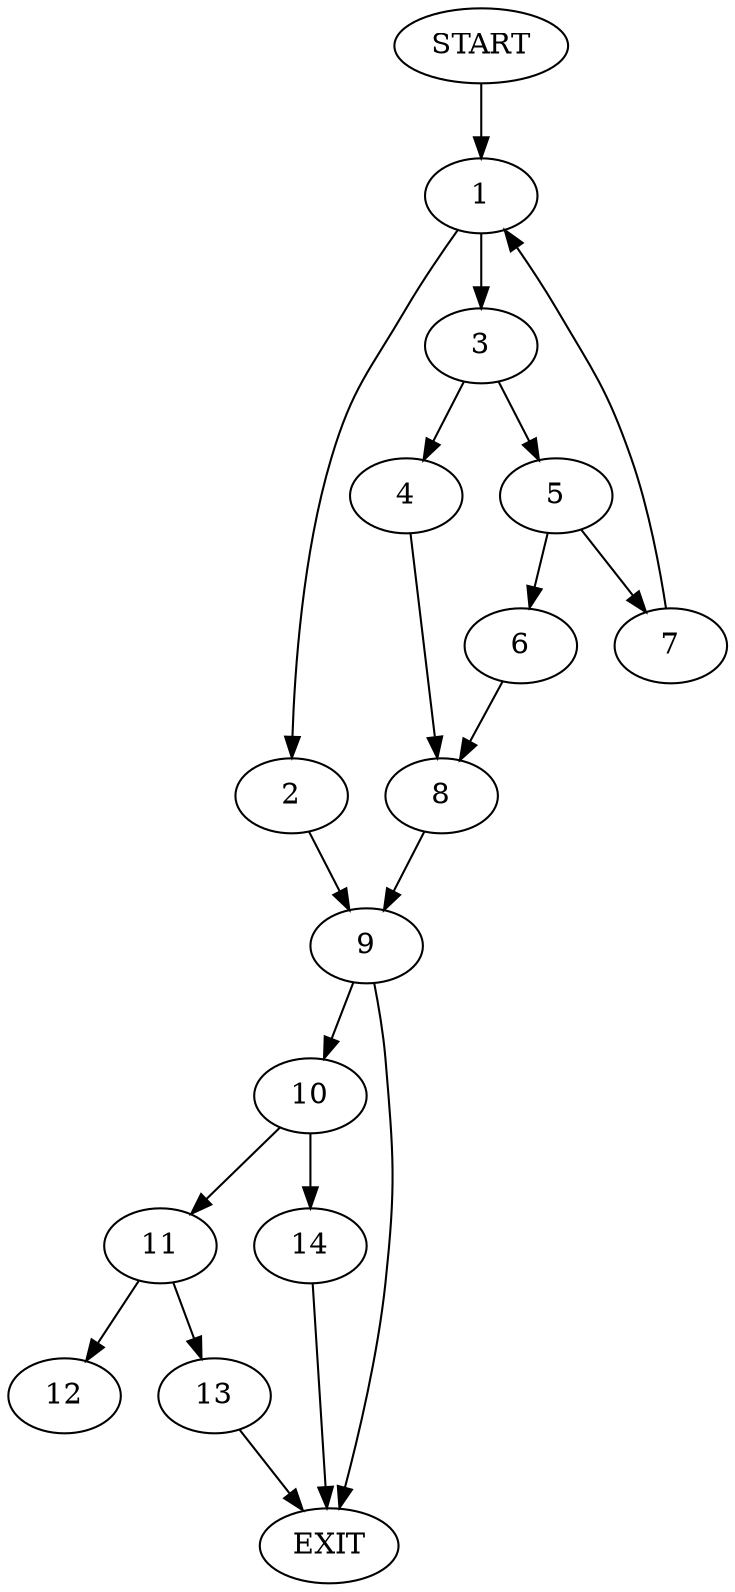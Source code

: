 digraph { 
0 [label="START"];
1;
2;
3;
4;
5;
6;
7;
8;
9;
10;
11;
12;
13;
14;
15[label="EXIT"];
0 -> 1;
1 -> 2;
1 -> 3;
2 -> 9;
3 -> 4;
3 -> 5;
4 -> 8;
5 -> 6;
5 -> 7;
6 -> 8;
7 -> 1;
8 -> 9;
9 -> 15;
9 -> 10;
10 -> 11;
10 -> 14;
11 -> 12;
11 -> 13;
13 -> 15;
14 -> 15;
}